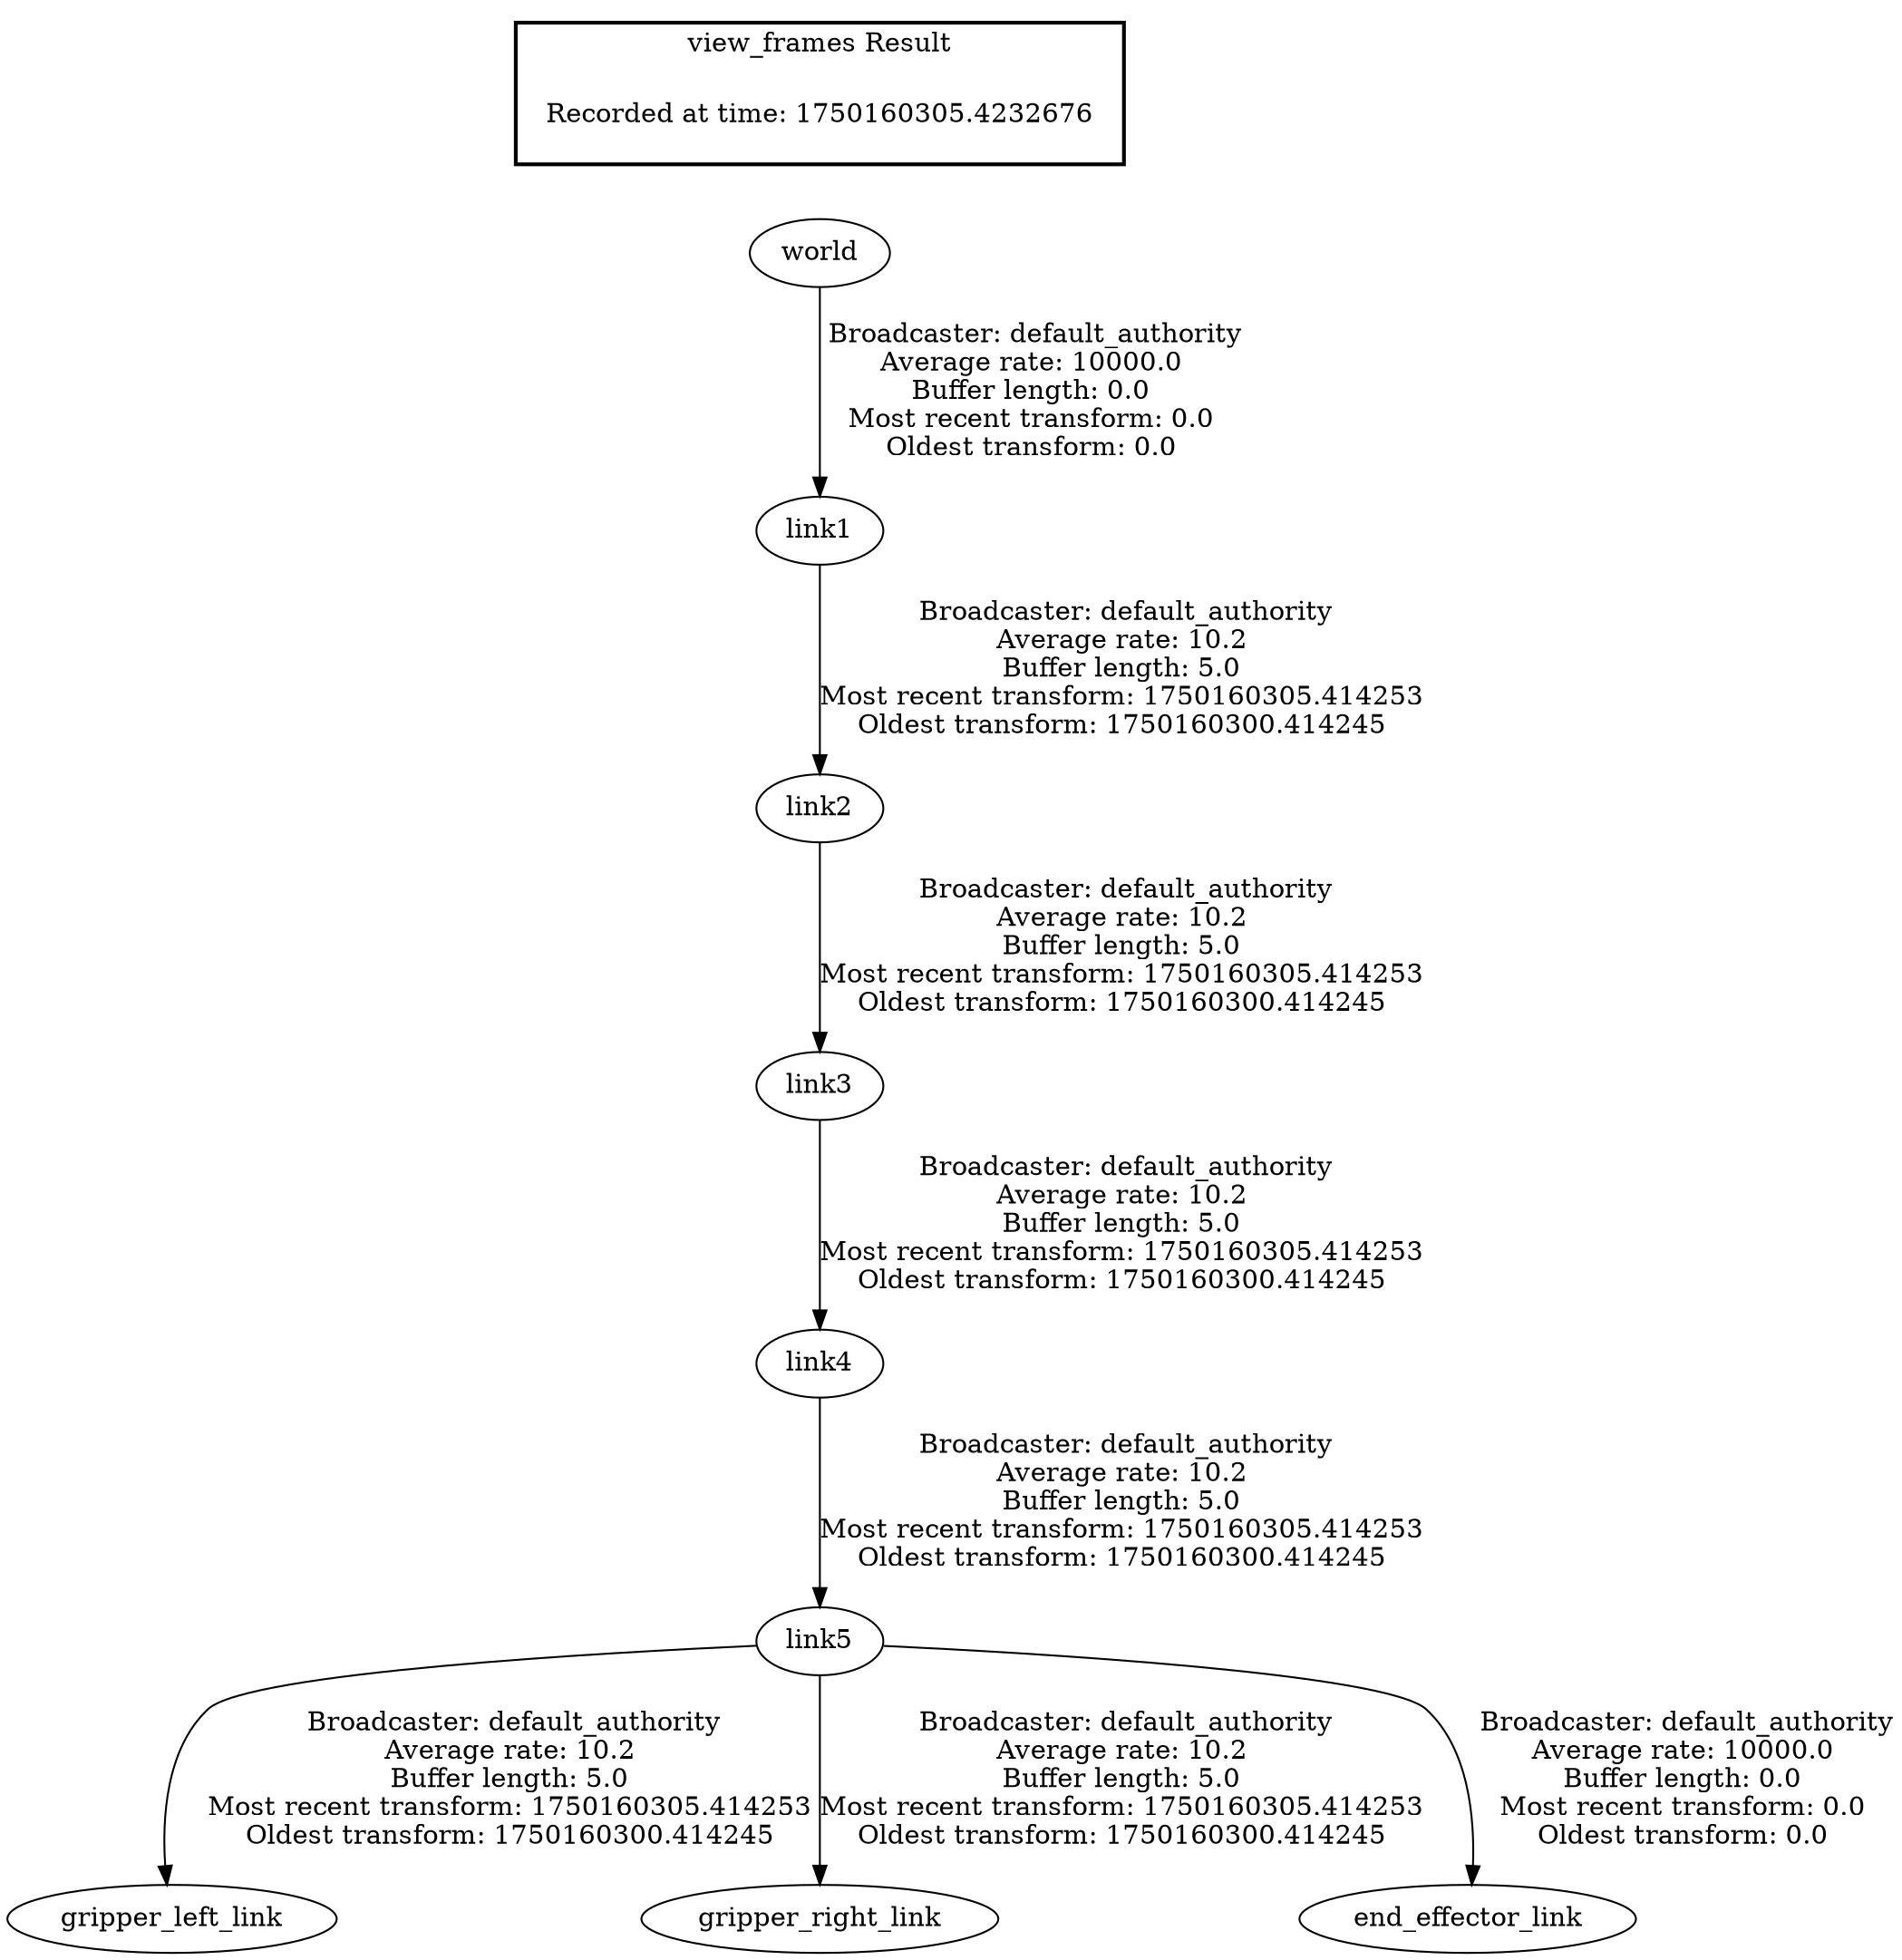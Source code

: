 digraph G {
"link5" -> "gripper_left_link"[label=" Broadcaster: default_authority\nAverage rate: 10.2\nBuffer length: 5.0\nMost recent transform: 1750160305.414253\nOldest transform: 1750160300.414245\n"];
"link4" -> "link5"[label=" Broadcaster: default_authority\nAverage rate: 10.2\nBuffer length: 5.0\nMost recent transform: 1750160305.414253\nOldest transform: 1750160300.414245\n"];
"link5" -> "gripper_right_link"[label=" Broadcaster: default_authority\nAverage rate: 10.2\nBuffer length: 5.0\nMost recent transform: 1750160305.414253\nOldest transform: 1750160300.414245\n"];
"link1" -> "link2"[label=" Broadcaster: default_authority\nAverage rate: 10.2\nBuffer length: 5.0\nMost recent transform: 1750160305.414253\nOldest transform: 1750160300.414245\n"];
"world" -> "link1"[label=" Broadcaster: default_authority\nAverage rate: 10000.0\nBuffer length: 0.0\nMost recent transform: 0.0\nOldest transform: 0.0\n"];
"link2" -> "link3"[label=" Broadcaster: default_authority\nAverage rate: 10.2\nBuffer length: 5.0\nMost recent transform: 1750160305.414253\nOldest transform: 1750160300.414245\n"];
"link3" -> "link4"[label=" Broadcaster: default_authority\nAverage rate: 10.2\nBuffer length: 5.0\nMost recent transform: 1750160305.414253\nOldest transform: 1750160300.414245\n"];
"link5" -> "end_effector_link"[label=" Broadcaster: default_authority\nAverage rate: 10000.0\nBuffer length: 0.0\nMost recent transform: 0.0\nOldest transform: 0.0\n"];
edge [style=invis];
 subgraph cluster_legend { style=bold; color=black; label ="view_frames Result";
"Recorded at time: 1750160305.4232676"[ shape=plaintext ] ;
}->"world";
}